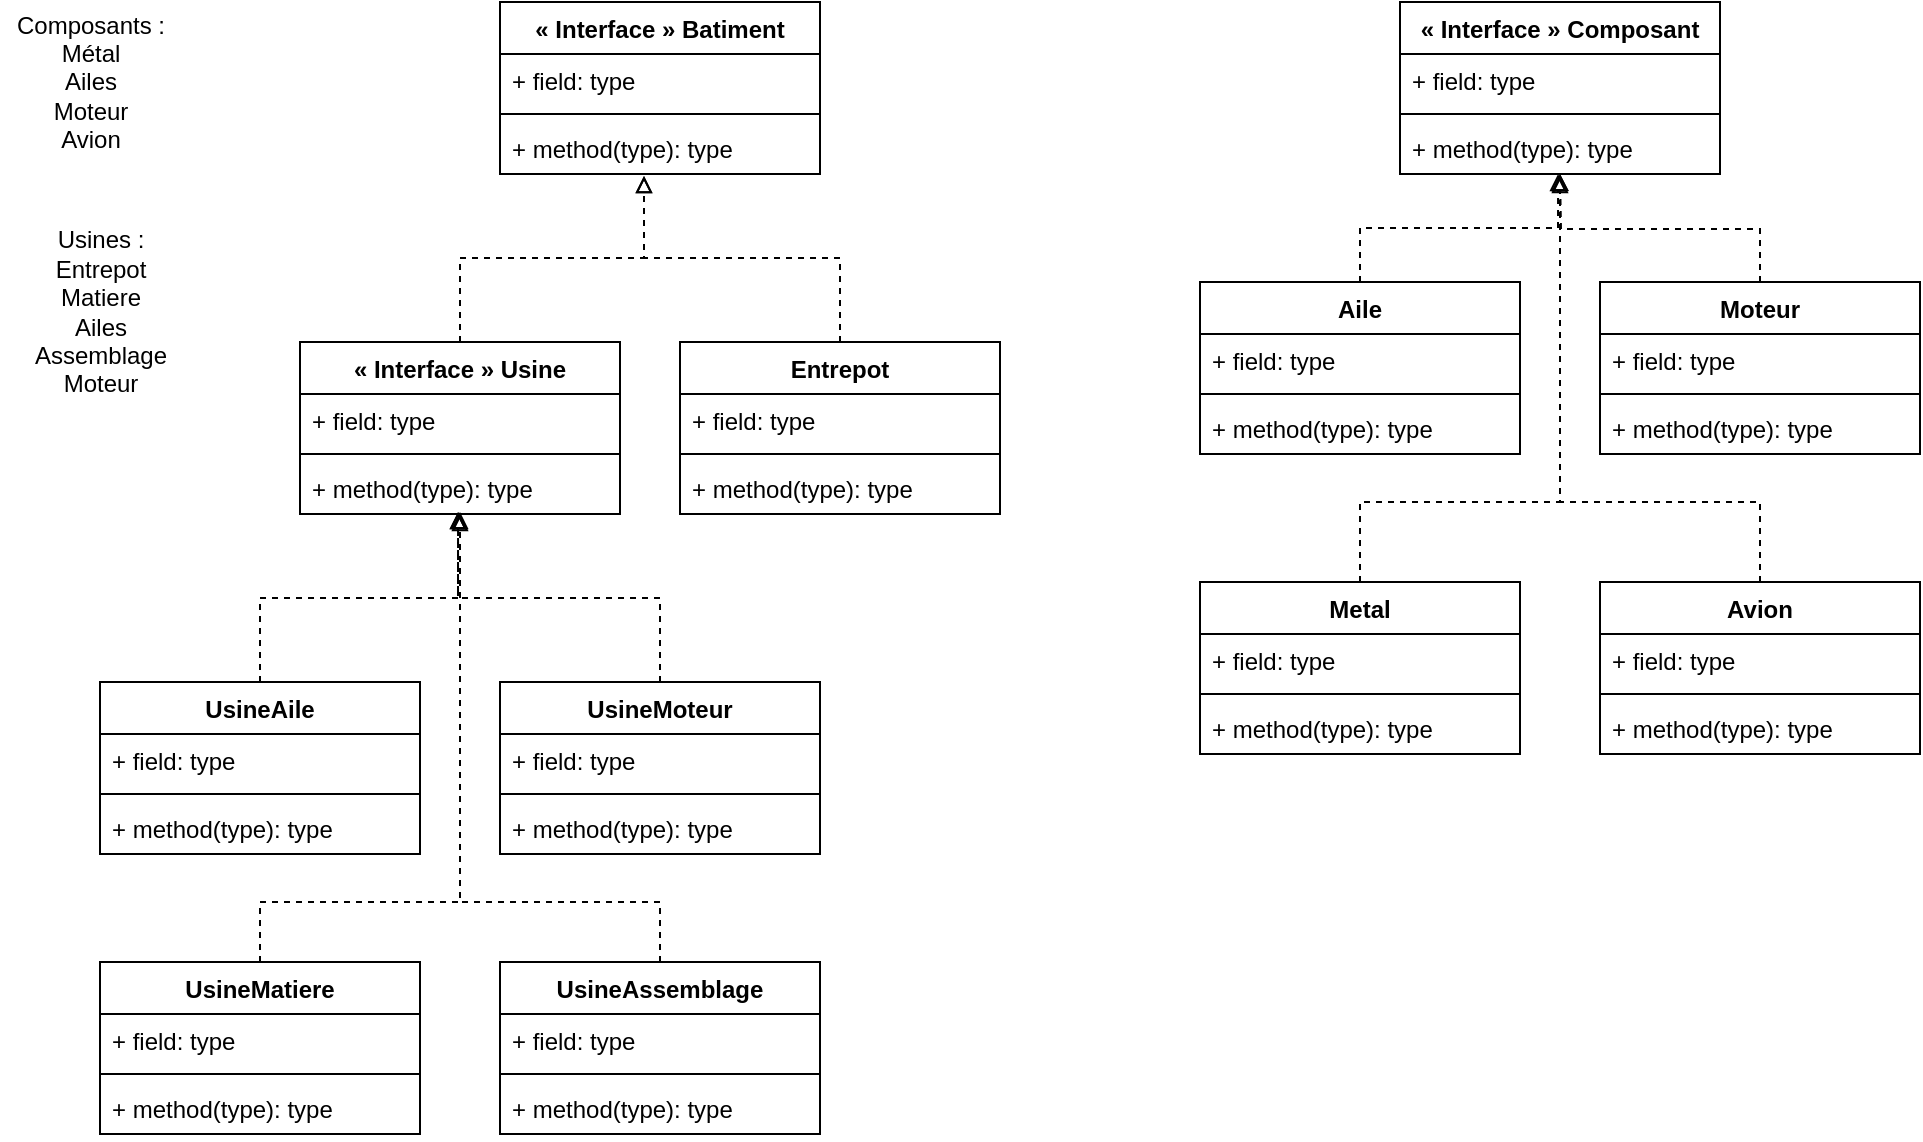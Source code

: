 <mxfile version="13.7.1" type="github">
  <diagram id="C5RBs43oDa-KdzZeNtuy" name="Page-1">
    <mxGraphModel dx="720" dy="562" grid="1" gridSize="10" guides="1" tooltips="1" connect="1" arrows="1" fold="1" page="1" pageScale="1" pageWidth="827" pageHeight="1169" math="0" shadow="0">
      <root>
        <mxCell id="WIyWlLk6GJQsqaUBKTNV-0" />
        <mxCell id="WIyWlLk6GJQsqaUBKTNV-1" parent="WIyWlLk6GJQsqaUBKTNV-0" />
        <mxCell id="5d6xLPqR2axliqMpmYYl-0" value="Composants :&lt;br&gt;Métal&lt;br&gt;Ailes&lt;br&gt;Moteur&lt;br&gt;Avion&lt;br&gt;" style="text;html=1;align=center;verticalAlign=middle;resizable=0;points=[];autosize=1;" vertex="1" parent="WIyWlLk6GJQsqaUBKTNV-1">
          <mxGeometry x="50" y="40" width="90" height="80" as="geometry" />
        </mxCell>
        <mxCell id="5d6xLPqR2axliqMpmYYl-1" value="Usines :&lt;br&gt;Entrepot&lt;br&gt;Matiere&lt;br&gt;Ailes&lt;br&gt;Assemblage&lt;br&gt;Moteur" style="text;html=1;align=center;verticalAlign=middle;resizable=0;points=[];autosize=1;" vertex="1" parent="WIyWlLk6GJQsqaUBKTNV-1">
          <mxGeometry x="60" y="150" width="80" height="90" as="geometry" />
        </mxCell>
        <mxCell id="5d6xLPqR2axliqMpmYYl-35" style="edgeStyle=orthogonalEdgeStyle;rounded=0;orthogonalLoop=1;jettySize=auto;html=1;exitX=0.5;exitY=0;exitDx=0;exitDy=0;entryX=0.45;entryY=1.038;entryDx=0;entryDy=0;entryPerimeter=0;dashed=1;endArrow=block;endFill=0;" edge="1" parent="WIyWlLk6GJQsqaUBKTNV-1" source="5d6xLPqR2axliqMpmYYl-27" target="5d6xLPqR2axliqMpmYYl-24">
          <mxGeometry relative="1" as="geometry" />
        </mxCell>
        <mxCell id="5d6xLPqR2axliqMpmYYl-27" value="« Interface » Usine" style="swimlane;fontStyle=1;align=center;verticalAlign=top;childLayout=stackLayout;horizontal=1;startSize=26;horizontalStack=0;resizeParent=1;resizeParentMax=0;resizeLast=0;collapsible=1;marginBottom=0;" vertex="1" parent="WIyWlLk6GJQsqaUBKTNV-1">
          <mxGeometry x="200" y="210" width="160" height="86" as="geometry">
            <mxRectangle x="270" y="200" width="100" height="30" as="alternateBounds" />
          </mxGeometry>
        </mxCell>
        <mxCell id="5d6xLPqR2axliqMpmYYl-28" value="+ field: type" style="text;strokeColor=none;fillColor=none;align=left;verticalAlign=top;spacingLeft=4;spacingRight=4;overflow=hidden;rotatable=0;points=[[0,0.5],[1,0.5]];portConstraint=eastwest;" vertex="1" parent="5d6xLPqR2axliqMpmYYl-27">
          <mxGeometry y="26" width="160" height="26" as="geometry" />
        </mxCell>
        <mxCell id="5d6xLPqR2axliqMpmYYl-29" value="" style="line;strokeWidth=1;fillColor=none;align=left;verticalAlign=middle;spacingTop=-1;spacingLeft=3;spacingRight=3;rotatable=0;labelPosition=right;points=[];portConstraint=eastwest;" vertex="1" parent="5d6xLPqR2axliqMpmYYl-27">
          <mxGeometry y="52" width="160" height="8" as="geometry" />
        </mxCell>
        <mxCell id="5d6xLPqR2axliqMpmYYl-30" value="+ method(type): type" style="text;strokeColor=none;fillColor=none;align=left;verticalAlign=top;spacingLeft=4;spacingRight=4;overflow=hidden;rotatable=0;points=[[0,0.5],[1,0.5]];portConstraint=eastwest;" vertex="1" parent="5d6xLPqR2axliqMpmYYl-27">
          <mxGeometry y="60" width="160" height="26" as="geometry" />
        </mxCell>
        <mxCell id="5d6xLPqR2axliqMpmYYl-38" style="edgeStyle=orthogonalEdgeStyle;rounded=0;orthogonalLoop=1;jettySize=auto;html=1;exitX=0.5;exitY=0;exitDx=0;exitDy=0;entryX=0.45;entryY=1.038;entryDx=0;entryDy=0;entryPerimeter=0;dashed=1;endArrow=block;endFill=0;" edge="1" parent="WIyWlLk6GJQsqaUBKTNV-1" source="5d6xLPqR2axliqMpmYYl-31" target="5d6xLPqR2axliqMpmYYl-24">
          <mxGeometry relative="1" as="geometry" />
        </mxCell>
        <mxCell id="5d6xLPqR2axliqMpmYYl-21" value="« Interface » Batiment" style="swimlane;fontStyle=1;align=center;verticalAlign=top;childLayout=stackLayout;horizontal=1;startSize=26;horizontalStack=0;resizeParent=1;resizeParentMax=0;resizeLast=0;collapsible=1;marginBottom=0;" vertex="1" parent="WIyWlLk6GJQsqaUBKTNV-1">
          <mxGeometry x="300" y="40" width="160" height="86" as="geometry">
            <mxRectangle x="290" y="90" width="100" height="30" as="alternateBounds" />
          </mxGeometry>
        </mxCell>
        <mxCell id="5d6xLPqR2axliqMpmYYl-22" value="+ field: type" style="text;strokeColor=none;fillColor=none;align=left;verticalAlign=top;spacingLeft=4;spacingRight=4;overflow=hidden;rotatable=0;points=[[0,0.5],[1,0.5]];portConstraint=eastwest;" vertex="1" parent="5d6xLPqR2axliqMpmYYl-21">
          <mxGeometry y="26" width="160" height="26" as="geometry" />
        </mxCell>
        <mxCell id="5d6xLPqR2axliqMpmYYl-23" value="" style="line;strokeWidth=1;fillColor=none;align=left;verticalAlign=middle;spacingTop=-1;spacingLeft=3;spacingRight=3;rotatable=0;labelPosition=right;points=[];portConstraint=eastwest;" vertex="1" parent="5d6xLPqR2axliqMpmYYl-21">
          <mxGeometry y="52" width="160" height="8" as="geometry" />
        </mxCell>
        <mxCell id="5d6xLPqR2axliqMpmYYl-24" value="+ method(type): type" style="text;strokeColor=none;fillColor=none;align=left;verticalAlign=top;spacingLeft=4;spacingRight=4;overflow=hidden;rotatable=0;points=[[0,0.5],[1,0.5]];portConstraint=eastwest;" vertex="1" parent="5d6xLPqR2axliqMpmYYl-21">
          <mxGeometry y="60" width="160" height="26" as="geometry" />
        </mxCell>
        <mxCell id="5d6xLPqR2axliqMpmYYl-60" style="edgeStyle=orthogonalEdgeStyle;rounded=0;orthogonalLoop=1;jettySize=auto;html=1;exitX=0.5;exitY=0;exitDx=0;exitDy=0;entryX=0.494;entryY=0.962;entryDx=0;entryDy=0;entryPerimeter=0;dashed=1;endArrow=block;endFill=0;" edge="1" parent="WIyWlLk6GJQsqaUBKTNV-1" source="5d6xLPqR2axliqMpmYYl-43" target="5d6xLPqR2axliqMpmYYl-30">
          <mxGeometry relative="1" as="geometry" />
        </mxCell>
        <mxCell id="5d6xLPqR2axliqMpmYYl-43" value="UsineAile" style="swimlane;fontStyle=1;align=center;verticalAlign=top;childLayout=stackLayout;horizontal=1;startSize=26;horizontalStack=0;resizeParent=1;resizeParentMax=0;resizeLast=0;collapsible=1;marginBottom=0;" vertex="1" parent="WIyWlLk6GJQsqaUBKTNV-1">
          <mxGeometry x="100" y="380" width="160" height="86" as="geometry" />
        </mxCell>
        <mxCell id="5d6xLPqR2axliqMpmYYl-44" value="+ field: type" style="text;strokeColor=none;fillColor=none;align=left;verticalAlign=top;spacingLeft=4;spacingRight=4;overflow=hidden;rotatable=0;points=[[0,0.5],[1,0.5]];portConstraint=eastwest;" vertex="1" parent="5d6xLPqR2axliqMpmYYl-43">
          <mxGeometry y="26" width="160" height="26" as="geometry" />
        </mxCell>
        <mxCell id="5d6xLPqR2axliqMpmYYl-45" value="" style="line;strokeWidth=1;fillColor=none;align=left;verticalAlign=middle;spacingTop=-1;spacingLeft=3;spacingRight=3;rotatable=0;labelPosition=right;points=[];portConstraint=eastwest;" vertex="1" parent="5d6xLPqR2axliqMpmYYl-43">
          <mxGeometry y="52" width="160" height="8" as="geometry" />
        </mxCell>
        <mxCell id="5d6xLPqR2axliqMpmYYl-46" value="+ method(type): type" style="text;strokeColor=none;fillColor=none;align=left;verticalAlign=top;spacingLeft=4;spacingRight=4;overflow=hidden;rotatable=0;points=[[0,0.5],[1,0.5]];portConstraint=eastwest;" vertex="1" parent="5d6xLPqR2axliqMpmYYl-43">
          <mxGeometry y="60" width="160" height="26" as="geometry" />
        </mxCell>
        <mxCell id="5d6xLPqR2axliqMpmYYl-61" style="edgeStyle=orthogonalEdgeStyle;rounded=0;orthogonalLoop=1;jettySize=auto;html=1;exitX=0.5;exitY=0;exitDx=0;exitDy=0;entryX=0.494;entryY=0.962;entryDx=0;entryDy=0;entryPerimeter=0;dashed=1;endArrow=block;endFill=0;" edge="1" parent="WIyWlLk6GJQsqaUBKTNV-1" source="5d6xLPqR2axliqMpmYYl-51" target="5d6xLPqR2axliqMpmYYl-30">
          <mxGeometry relative="1" as="geometry" />
        </mxCell>
        <mxCell id="5d6xLPqR2axliqMpmYYl-51" value="UsineMoteur" style="swimlane;fontStyle=1;align=center;verticalAlign=top;childLayout=stackLayout;horizontal=1;startSize=26;horizontalStack=0;resizeParent=1;resizeParentMax=0;resizeLast=0;collapsible=1;marginBottom=0;" vertex="1" parent="WIyWlLk6GJQsqaUBKTNV-1">
          <mxGeometry x="300" y="380" width="160" height="86" as="geometry" />
        </mxCell>
        <mxCell id="5d6xLPqR2axliqMpmYYl-52" value="+ field: type" style="text;strokeColor=none;fillColor=none;align=left;verticalAlign=top;spacingLeft=4;spacingRight=4;overflow=hidden;rotatable=0;points=[[0,0.5],[1,0.5]];portConstraint=eastwest;" vertex="1" parent="5d6xLPqR2axliqMpmYYl-51">
          <mxGeometry y="26" width="160" height="26" as="geometry" />
        </mxCell>
        <mxCell id="5d6xLPqR2axliqMpmYYl-53" value="" style="line;strokeWidth=1;fillColor=none;align=left;verticalAlign=middle;spacingTop=-1;spacingLeft=3;spacingRight=3;rotatable=0;labelPosition=right;points=[];portConstraint=eastwest;" vertex="1" parent="5d6xLPqR2axliqMpmYYl-51">
          <mxGeometry y="52" width="160" height="8" as="geometry" />
        </mxCell>
        <mxCell id="5d6xLPqR2axliqMpmYYl-54" value="+ method(type): type" style="text;strokeColor=none;fillColor=none;align=left;verticalAlign=top;spacingLeft=4;spacingRight=4;overflow=hidden;rotatable=0;points=[[0,0.5],[1,0.5]];portConstraint=eastwest;" vertex="1" parent="5d6xLPqR2axliqMpmYYl-51">
          <mxGeometry y="60" width="160" height="26" as="geometry" />
        </mxCell>
        <mxCell id="5d6xLPqR2axliqMpmYYl-62" style="edgeStyle=orthogonalEdgeStyle;rounded=0;orthogonalLoop=1;jettySize=auto;html=1;exitX=0.5;exitY=0;exitDx=0;exitDy=0;dashed=1;endArrow=block;endFill=0;" edge="1" parent="WIyWlLk6GJQsqaUBKTNV-1" source="5d6xLPqR2axliqMpmYYl-47">
          <mxGeometry relative="1" as="geometry">
            <mxPoint x="280" y="296" as="targetPoint" />
            <Array as="points">
              <mxPoint x="380" y="490" />
              <mxPoint x="280" y="490" />
            </Array>
          </mxGeometry>
        </mxCell>
        <mxCell id="5d6xLPqR2axliqMpmYYl-59" style="edgeStyle=orthogonalEdgeStyle;rounded=0;orthogonalLoop=1;jettySize=auto;html=1;exitX=0.5;exitY=0;exitDx=0;exitDy=0;dashed=1;endArrow=block;endFill=0;" edge="1" parent="WIyWlLk6GJQsqaUBKTNV-1" source="5d6xLPqR2axliqMpmYYl-55">
          <mxGeometry relative="1" as="geometry">
            <mxPoint x="280" y="295" as="targetPoint" />
            <Array as="points">
              <mxPoint x="180" y="490" />
              <mxPoint x="280" y="490" />
            </Array>
          </mxGeometry>
        </mxCell>
        <mxCell id="5d6xLPqR2axliqMpmYYl-55" value="UsineMatiere" style="swimlane;fontStyle=1;align=center;verticalAlign=top;childLayout=stackLayout;horizontal=1;startSize=26;horizontalStack=0;resizeParent=1;resizeParentMax=0;resizeLast=0;collapsible=1;marginBottom=0;" vertex="1" parent="WIyWlLk6GJQsqaUBKTNV-1">
          <mxGeometry x="100" y="520" width="160" height="86" as="geometry" />
        </mxCell>
        <mxCell id="5d6xLPqR2axliqMpmYYl-56" value="+ field: type" style="text;strokeColor=none;fillColor=none;align=left;verticalAlign=top;spacingLeft=4;spacingRight=4;overflow=hidden;rotatable=0;points=[[0,0.5],[1,0.5]];portConstraint=eastwest;" vertex="1" parent="5d6xLPqR2axliqMpmYYl-55">
          <mxGeometry y="26" width="160" height="26" as="geometry" />
        </mxCell>
        <mxCell id="5d6xLPqR2axliqMpmYYl-57" value="" style="line;strokeWidth=1;fillColor=none;align=left;verticalAlign=middle;spacingTop=-1;spacingLeft=3;spacingRight=3;rotatable=0;labelPosition=right;points=[];portConstraint=eastwest;" vertex="1" parent="5d6xLPqR2axliqMpmYYl-55">
          <mxGeometry y="52" width="160" height="8" as="geometry" />
        </mxCell>
        <mxCell id="5d6xLPqR2axliqMpmYYl-58" value="+ method(type): type" style="text;strokeColor=none;fillColor=none;align=left;verticalAlign=top;spacingLeft=4;spacingRight=4;overflow=hidden;rotatable=0;points=[[0,0.5],[1,0.5]];portConstraint=eastwest;" vertex="1" parent="5d6xLPqR2axliqMpmYYl-55">
          <mxGeometry y="60" width="160" height="26" as="geometry" />
        </mxCell>
        <mxCell id="5d6xLPqR2axliqMpmYYl-47" value="UsineAssemblage" style="swimlane;fontStyle=1;align=center;verticalAlign=top;childLayout=stackLayout;horizontal=1;startSize=26;horizontalStack=0;resizeParent=1;resizeParentMax=0;resizeLast=0;collapsible=1;marginBottom=0;" vertex="1" parent="WIyWlLk6GJQsqaUBKTNV-1">
          <mxGeometry x="300" y="520" width="160" height="86" as="geometry" />
        </mxCell>
        <mxCell id="5d6xLPqR2axliqMpmYYl-48" value="+ field: type" style="text;strokeColor=none;fillColor=none;align=left;verticalAlign=top;spacingLeft=4;spacingRight=4;overflow=hidden;rotatable=0;points=[[0,0.5],[1,0.5]];portConstraint=eastwest;" vertex="1" parent="5d6xLPqR2axliqMpmYYl-47">
          <mxGeometry y="26" width="160" height="26" as="geometry" />
        </mxCell>
        <mxCell id="5d6xLPqR2axliqMpmYYl-49" value="" style="line;strokeWidth=1;fillColor=none;align=left;verticalAlign=middle;spacingTop=-1;spacingLeft=3;spacingRight=3;rotatable=0;labelPosition=right;points=[];portConstraint=eastwest;" vertex="1" parent="5d6xLPqR2axliqMpmYYl-47">
          <mxGeometry y="52" width="160" height="8" as="geometry" />
        </mxCell>
        <mxCell id="5d6xLPqR2axliqMpmYYl-50" value="+ method(type): type" style="text;strokeColor=none;fillColor=none;align=left;verticalAlign=top;spacingLeft=4;spacingRight=4;overflow=hidden;rotatable=0;points=[[0,0.5],[1,0.5]];portConstraint=eastwest;" vertex="1" parent="5d6xLPqR2axliqMpmYYl-47">
          <mxGeometry y="60" width="160" height="26" as="geometry" />
        </mxCell>
        <mxCell id="5d6xLPqR2axliqMpmYYl-31" value="Entrepot" style="swimlane;fontStyle=1;align=center;verticalAlign=top;childLayout=stackLayout;horizontal=1;startSize=26;horizontalStack=0;resizeParent=1;resizeParentMax=0;resizeLast=0;collapsible=1;marginBottom=0;" vertex="1" parent="WIyWlLk6GJQsqaUBKTNV-1">
          <mxGeometry x="390" y="210" width="160" height="86" as="geometry" />
        </mxCell>
        <mxCell id="5d6xLPqR2axliqMpmYYl-32" value="+ field: type" style="text;strokeColor=none;fillColor=none;align=left;verticalAlign=top;spacingLeft=4;spacingRight=4;overflow=hidden;rotatable=0;points=[[0,0.5],[1,0.5]];portConstraint=eastwest;" vertex="1" parent="5d6xLPqR2axliqMpmYYl-31">
          <mxGeometry y="26" width="160" height="26" as="geometry" />
        </mxCell>
        <mxCell id="5d6xLPqR2axliqMpmYYl-33" value="" style="line;strokeWidth=1;fillColor=none;align=left;verticalAlign=middle;spacingTop=-1;spacingLeft=3;spacingRight=3;rotatable=0;labelPosition=right;points=[];portConstraint=eastwest;" vertex="1" parent="5d6xLPqR2axliqMpmYYl-31">
          <mxGeometry y="52" width="160" height="8" as="geometry" />
        </mxCell>
        <mxCell id="5d6xLPqR2axliqMpmYYl-34" value="+ method(type): type" style="text;strokeColor=none;fillColor=none;align=left;verticalAlign=top;spacingLeft=4;spacingRight=4;overflow=hidden;rotatable=0;points=[[0,0.5],[1,0.5]];portConstraint=eastwest;" vertex="1" parent="5d6xLPqR2axliqMpmYYl-31">
          <mxGeometry y="60" width="160" height="26" as="geometry" />
        </mxCell>
        <mxCell id="5d6xLPqR2axliqMpmYYl-39" value="« Interface » Composant" style="swimlane;fontStyle=1;align=center;verticalAlign=top;childLayout=stackLayout;horizontal=1;startSize=26;horizontalStack=0;resizeParent=1;resizeParentMax=0;resizeLast=0;collapsible=1;marginBottom=0;" vertex="1" parent="WIyWlLk6GJQsqaUBKTNV-1">
          <mxGeometry x="750" y="40" width="160" height="86" as="geometry" />
        </mxCell>
        <mxCell id="5d6xLPqR2axliqMpmYYl-40" value="+ field: type" style="text;strokeColor=none;fillColor=none;align=left;verticalAlign=top;spacingLeft=4;spacingRight=4;overflow=hidden;rotatable=0;points=[[0,0.5],[1,0.5]];portConstraint=eastwest;" vertex="1" parent="5d6xLPqR2axliqMpmYYl-39">
          <mxGeometry y="26" width="160" height="26" as="geometry" />
        </mxCell>
        <mxCell id="5d6xLPqR2axliqMpmYYl-41" value="" style="line;strokeWidth=1;fillColor=none;align=left;verticalAlign=middle;spacingTop=-1;spacingLeft=3;spacingRight=3;rotatable=0;labelPosition=right;points=[];portConstraint=eastwest;" vertex="1" parent="5d6xLPqR2axliqMpmYYl-39">
          <mxGeometry y="52" width="160" height="8" as="geometry" />
        </mxCell>
        <mxCell id="5d6xLPqR2axliqMpmYYl-42" value="+ method(type): type" style="text;strokeColor=none;fillColor=none;align=left;verticalAlign=top;spacingLeft=4;spacingRight=4;overflow=hidden;rotatable=0;points=[[0,0.5],[1,0.5]];portConstraint=eastwest;" vertex="1" parent="5d6xLPqR2axliqMpmYYl-39">
          <mxGeometry y="60" width="160" height="26" as="geometry" />
        </mxCell>
        <mxCell id="5d6xLPqR2axliqMpmYYl-79" style="edgeStyle=orthogonalEdgeStyle;rounded=0;orthogonalLoop=1;jettySize=auto;html=1;exitX=0.5;exitY=0;exitDx=0;exitDy=0;entryX=0.494;entryY=1;entryDx=0;entryDy=0;entryPerimeter=0;dashed=1;endArrow=block;endFill=0;" edge="1" parent="WIyWlLk6GJQsqaUBKTNV-1" source="5d6xLPqR2axliqMpmYYl-63" target="5d6xLPqR2axliqMpmYYl-42">
          <mxGeometry relative="1" as="geometry" />
        </mxCell>
        <mxCell id="5d6xLPqR2axliqMpmYYl-63" value="Aile" style="swimlane;fontStyle=1;align=center;verticalAlign=top;childLayout=stackLayout;horizontal=1;startSize=26;horizontalStack=0;resizeParent=1;resizeParentMax=0;resizeLast=0;collapsible=1;marginBottom=0;" vertex="1" parent="WIyWlLk6GJQsqaUBKTNV-1">
          <mxGeometry x="650" y="180" width="160" height="86" as="geometry" />
        </mxCell>
        <mxCell id="5d6xLPqR2axliqMpmYYl-64" value="+ field: type" style="text;strokeColor=none;fillColor=none;align=left;verticalAlign=top;spacingLeft=4;spacingRight=4;overflow=hidden;rotatable=0;points=[[0,0.5],[1,0.5]];portConstraint=eastwest;" vertex="1" parent="5d6xLPqR2axliqMpmYYl-63">
          <mxGeometry y="26" width="160" height="26" as="geometry" />
        </mxCell>
        <mxCell id="5d6xLPqR2axliqMpmYYl-65" value="" style="line;strokeWidth=1;fillColor=none;align=left;verticalAlign=middle;spacingTop=-1;spacingLeft=3;spacingRight=3;rotatable=0;labelPosition=right;points=[];portConstraint=eastwest;" vertex="1" parent="5d6xLPqR2axliqMpmYYl-63">
          <mxGeometry y="52" width="160" height="8" as="geometry" />
        </mxCell>
        <mxCell id="5d6xLPqR2axliqMpmYYl-66" value="+ method(type): type" style="text;strokeColor=none;fillColor=none;align=left;verticalAlign=top;spacingLeft=4;spacingRight=4;overflow=hidden;rotatable=0;points=[[0,0.5],[1,0.5]];portConstraint=eastwest;" vertex="1" parent="5d6xLPqR2axliqMpmYYl-63">
          <mxGeometry y="60" width="160" height="26" as="geometry" />
        </mxCell>
        <mxCell id="5d6xLPqR2axliqMpmYYl-80" style="edgeStyle=orthogonalEdgeStyle;rounded=0;orthogonalLoop=1;jettySize=auto;html=1;exitX=0.5;exitY=0;exitDx=0;exitDy=0;dashed=1;endArrow=block;endFill=0;" edge="1" parent="WIyWlLk6GJQsqaUBKTNV-1" source="5d6xLPqR2axliqMpmYYl-67">
          <mxGeometry relative="1" as="geometry">
            <mxPoint x="830" y="126" as="targetPoint" />
          </mxGeometry>
        </mxCell>
        <mxCell id="5d6xLPqR2axliqMpmYYl-67" value="Moteur" style="swimlane;fontStyle=1;align=center;verticalAlign=top;childLayout=stackLayout;horizontal=1;startSize=26;horizontalStack=0;resizeParent=1;resizeParentMax=0;resizeLast=0;collapsible=1;marginBottom=0;" vertex="1" parent="WIyWlLk6GJQsqaUBKTNV-1">
          <mxGeometry x="850" y="180" width="160" height="86" as="geometry" />
        </mxCell>
        <mxCell id="5d6xLPqR2axliqMpmYYl-68" value="+ field: type" style="text;strokeColor=none;fillColor=none;align=left;verticalAlign=top;spacingLeft=4;spacingRight=4;overflow=hidden;rotatable=0;points=[[0,0.5],[1,0.5]];portConstraint=eastwest;" vertex="1" parent="5d6xLPqR2axliqMpmYYl-67">
          <mxGeometry y="26" width="160" height="26" as="geometry" />
        </mxCell>
        <mxCell id="5d6xLPqR2axliqMpmYYl-69" value="" style="line;strokeWidth=1;fillColor=none;align=left;verticalAlign=middle;spacingTop=-1;spacingLeft=3;spacingRight=3;rotatable=0;labelPosition=right;points=[];portConstraint=eastwest;" vertex="1" parent="5d6xLPqR2axliqMpmYYl-67">
          <mxGeometry y="52" width="160" height="8" as="geometry" />
        </mxCell>
        <mxCell id="5d6xLPqR2axliqMpmYYl-70" value="+ method(type): type" style="text;strokeColor=none;fillColor=none;align=left;verticalAlign=top;spacingLeft=4;spacingRight=4;overflow=hidden;rotatable=0;points=[[0,0.5],[1,0.5]];portConstraint=eastwest;" vertex="1" parent="5d6xLPqR2axliqMpmYYl-67">
          <mxGeometry y="60" width="160" height="26" as="geometry" />
        </mxCell>
        <mxCell id="5d6xLPqR2axliqMpmYYl-81" style="edgeStyle=orthogonalEdgeStyle;rounded=0;orthogonalLoop=1;jettySize=auto;html=1;exitX=0.5;exitY=0;exitDx=0;exitDy=0;dashed=1;endArrow=block;endFill=0;" edge="1" parent="WIyWlLk6GJQsqaUBKTNV-1" source="5d6xLPqR2axliqMpmYYl-71">
          <mxGeometry relative="1" as="geometry">
            <mxPoint x="830" y="126" as="targetPoint" />
            <Array as="points">
              <mxPoint x="730" y="290" />
              <mxPoint x="830" y="290" />
            </Array>
          </mxGeometry>
        </mxCell>
        <mxCell id="5d6xLPqR2axliqMpmYYl-71" value="Metal" style="swimlane;fontStyle=1;align=center;verticalAlign=top;childLayout=stackLayout;horizontal=1;startSize=26;horizontalStack=0;resizeParent=1;resizeParentMax=0;resizeLast=0;collapsible=1;marginBottom=0;" vertex="1" parent="WIyWlLk6GJQsqaUBKTNV-1">
          <mxGeometry x="650" y="330" width="160" height="86" as="geometry" />
        </mxCell>
        <mxCell id="5d6xLPqR2axliqMpmYYl-72" value="+ field: type" style="text;strokeColor=none;fillColor=none;align=left;verticalAlign=top;spacingLeft=4;spacingRight=4;overflow=hidden;rotatable=0;points=[[0,0.5],[1,0.5]];portConstraint=eastwest;" vertex="1" parent="5d6xLPqR2axliqMpmYYl-71">
          <mxGeometry y="26" width="160" height="26" as="geometry" />
        </mxCell>
        <mxCell id="5d6xLPqR2axliqMpmYYl-73" value="" style="line;strokeWidth=1;fillColor=none;align=left;verticalAlign=middle;spacingTop=-1;spacingLeft=3;spacingRight=3;rotatable=0;labelPosition=right;points=[];portConstraint=eastwest;" vertex="1" parent="5d6xLPqR2axliqMpmYYl-71">
          <mxGeometry y="52" width="160" height="8" as="geometry" />
        </mxCell>
        <mxCell id="5d6xLPqR2axliqMpmYYl-74" value="+ method(type): type" style="text;strokeColor=none;fillColor=none;align=left;verticalAlign=top;spacingLeft=4;spacingRight=4;overflow=hidden;rotatable=0;points=[[0,0.5],[1,0.5]];portConstraint=eastwest;" vertex="1" parent="5d6xLPqR2axliqMpmYYl-71">
          <mxGeometry y="60" width="160" height="26" as="geometry" />
        </mxCell>
        <mxCell id="5d6xLPqR2axliqMpmYYl-82" style="edgeStyle=orthogonalEdgeStyle;rounded=0;orthogonalLoop=1;jettySize=auto;html=1;exitX=0.5;exitY=0;exitDx=0;exitDy=0;dashed=1;endArrow=block;endFill=0;" edge="1" parent="WIyWlLk6GJQsqaUBKTNV-1" source="5d6xLPqR2axliqMpmYYl-75">
          <mxGeometry relative="1" as="geometry">
            <mxPoint x="830" y="127" as="targetPoint" />
            <Array as="points">
              <mxPoint x="930" y="290" />
              <mxPoint x="830" y="290" />
            </Array>
          </mxGeometry>
        </mxCell>
        <mxCell id="5d6xLPqR2axliqMpmYYl-75" value="Avion" style="swimlane;fontStyle=1;align=center;verticalAlign=top;childLayout=stackLayout;horizontal=1;startSize=26;horizontalStack=0;resizeParent=1;resizeParentMax=0;resizeLast=0;collapsible=1;marginBottom=0;" vertex="1" parent="WIyWlLk6GJQsqaUBKTNV-1">
          <mxGeometry x="850" y="330" width="160" height="86" as="geometry" />
        </mxCell>
        <mxCell id="5d6xLPqR2axliqMpmYYl-76" value="+ field: type" style="text;strokeColor=none;fillColor=none;align=left;verticalAlign=top;spacingLeft=4;spacingRight=4;overflow=hidden;rotatable=0;points=[[0,0.5],[1,0.5]];portConstraint=eastwest;" vertex="1" parent="5d6xLPqR2axliqMpmYYl-75">
          <mxGeometry y="26" width="160" height="26" as="geometry" />
        </mxCell>
        <mxCell id="5d6xLPqR2axliqMpmYYl-77" value="" style="line;strokeWidth=1;fillColor=none;align=left;verticalAlign=middle;spacingTop=-1;spacingLeft=3;spacingRight=3;rotatable=0;labelPosition=right;points=[];portConstraint=eastwest;" vertex="1" parent="5d6xLPqR2axliqMpmYYl-75">
          <mxGeometry y="52" width="160" height="8" as="geometry" />
        </mxCell>
        <mxCell id="5d6xLPqR2axliqMpmYYl-78" value="+ method(type): type" style="text;strokeColor=none;fillColor=none;align=left;verticalAlign=top;spacingLeft=4;spacingRight=4;overflow=hidden;rotatable=0;points=[[0,0.5],[1,0.5]];portConstraint=eastwest;" vertex="1" parent="5d6xLPqR2axliqMpmYYl-75">
          <mxGeometry y="60" width="160" height="26" as="geometry" />
        </mxCell>
      </root>
    </mxGraphModel>
  </diagram>
</mxfile>
